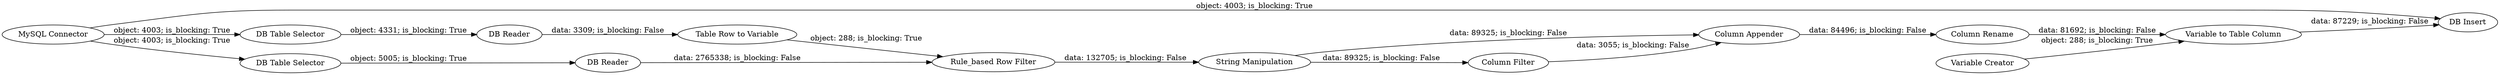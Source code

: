 digraph {
	"5887292296669062836_40" [label="DB Insert"]
	"5887292296669062836_42" [label="Column Appender"]
	"5887292296669062836_69" [label="Variable to Table Column"]
	"5887292296669062836_44" [label="Column Rename"]
	"5887292296669062836_133" [label="Table Row to Variable"]
	"5887292296669062836_39" [label="DB Reader"]
	"5887292296669062836_52" [label="Variable Creator"]
	"5887292296669062836_38" [label="String Manipulation"]
	"5887292296669062836_131" [label="DB Table Selector"]
	"5887292296669062836_36" [label="DB Table Selector"]
	"5887292296669062836_130" [label="DB Reader"]
	"5887292296669062836_71" [label="MySQL Connector"]
	"5887292296669062836_134" [label="Rule_based Row Filter"]
	"5887292296669062836_43" [label="Column Filter"]
	"5887292296669062836_133" -> "5887292296669062836_134" [label="object: 288; is_blocking: True"]
	"5887292296669062836_36" -> "5887292296669062836_39" [label="object: 5005; is_blocking: True"]
	"5887292296669062836_71" -> "5887292296669062836_40" [label="object: 4003; is_blocking: True"]
	"5887292296669062836_39" -> "5887292296669062836_134" [label="data: 2765338; is_blocking: False"]
	"5887292296669062836_134" -> "5887292296669062836_38" [label="data: 132705; is_blocking: False"]
	"5887292296669062836_71" -> "5887292296669062836_36" [label="object: 4003; is_blocking: True"]
	"5887292296669062836_71" -> "5887292296669062836_131" [label="object: 4003; is_blocking: True"]
	"5887292296669062836_130" -> "5887292296669062836_133" [label="data: 3309; is_blocking: False"]
	"5887292296669062836_38" -> "5887292296669062836_42" [label="data: 89325; is_blocking: False"]
	"5887292296669062836_42" -> "5887292296669062836_44" [label="data: 84496; is_blocking: False"]
	"5887292296669062836_38" -> "5887292296669062836_43" [label="data: 89325; is_blocking: False"]
	"5887292296669062836_44" -> "5887292296669062836_69" [label="data: 81692; is_blocking: False"]
	"5887292296669062836_43" -> "5887292296669062836_42" [label="data: 3055; is_blocking: False"]
	"5887292296669062836_69" -> "5887292296669062836_40" [label="data: 87229; is_blocking: False"]
	"5887292296669062836_52" -> "5887292296669062836_69" [label="object: 288; is_blocking: True"]
	"5887292296669062836_131" -> "5887292296669062836_130" [label="object: 4331; is_blocking: True"]
	rankdir=LR
}
